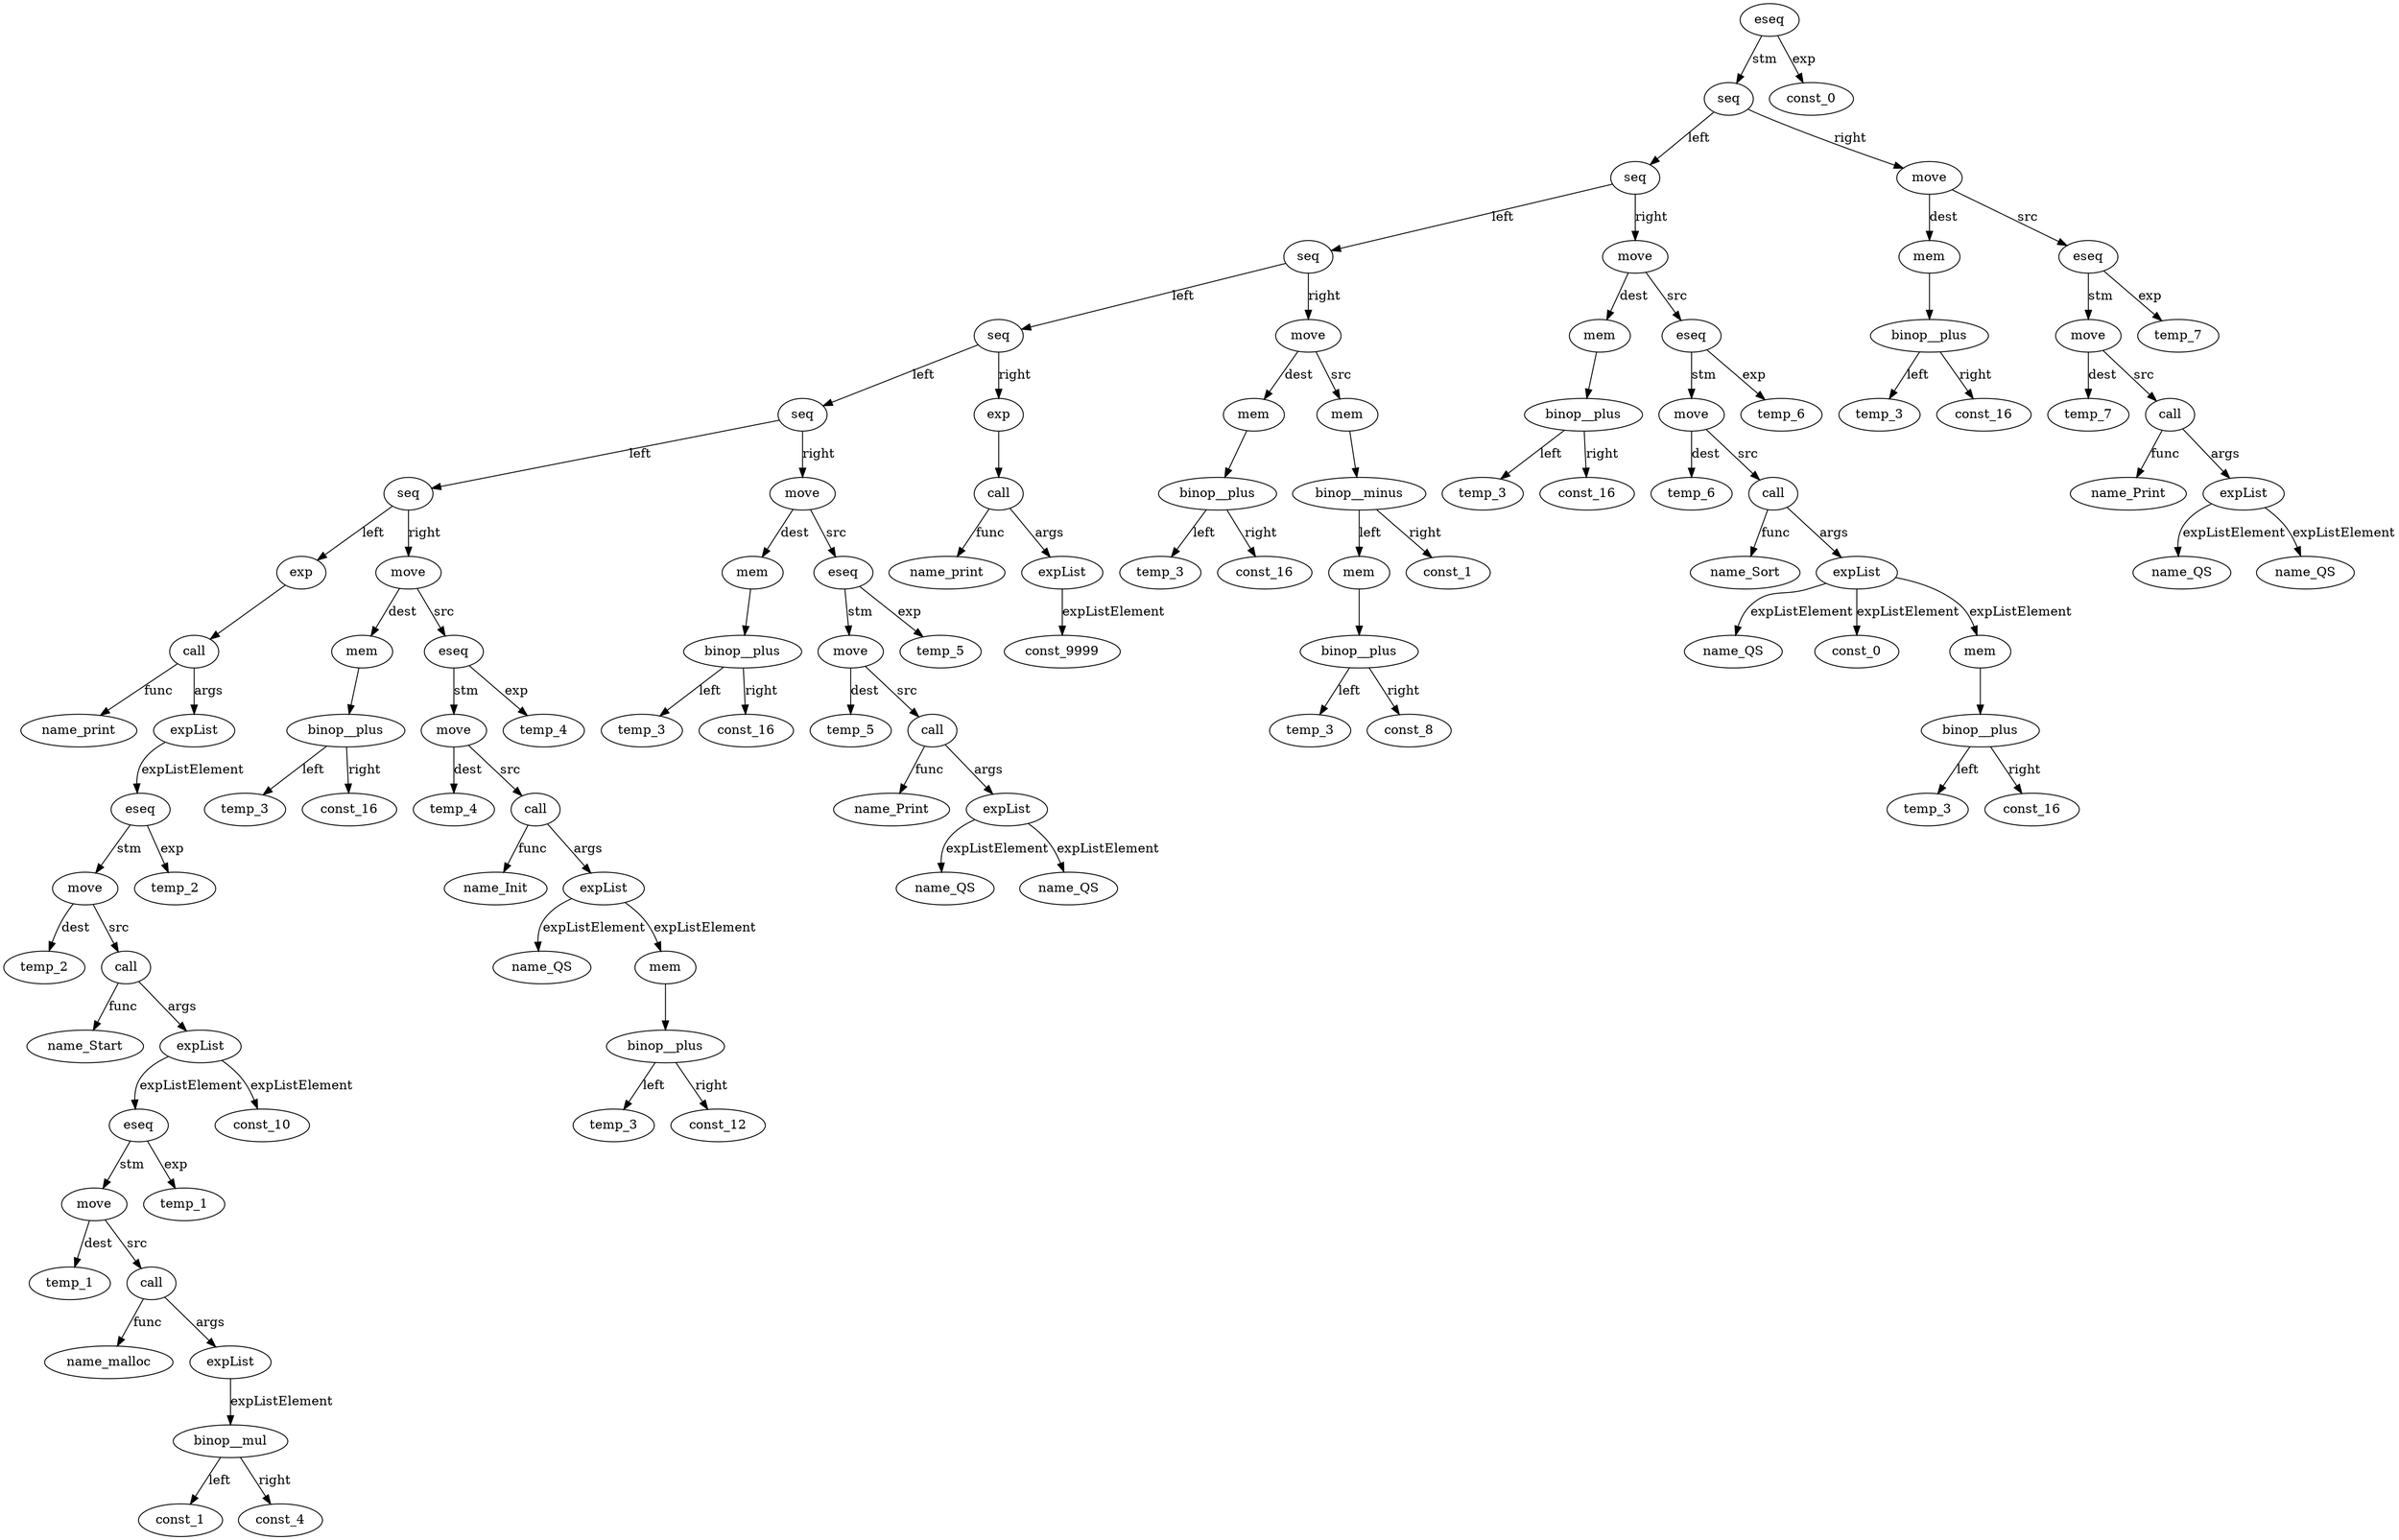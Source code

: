 digraph {
name_print__id_0 [ label="name_print" ]; 
temp_2__id_1 [ label="temp_2" ]; 
name_Start__id_2 [ label="name_Start" ]; 
temp_1__id_3 [ label="temp_1" ]; 
name_malloc__id_4 [ label="name_malloc" ]; 
const_1__id_5 [ label="const_1" ]; 
const_4__id_6 [ label="const_4" ]; 
binop__mul__id_7 [ label="binop__mul" ]; 
binop__mul__id_7 -> const_4__id_6 [ label="right"] ; 
binop__mul__id_7 -> const_1__id_5 [ label="left"] ; 
expList__id_8 [ label="expList" ]; 
expList__id_8 -> binop__mul__id_7 [ label="expListElement"] ; 
call__id_9 [ label="call" ]; 
call__id_9 -> name_malloc__id_4 [ label="func"] ; 
call__id_9 -> expList__id_8 [ label="args"] ; 
move__id_10 [ label="move" ]; 
move__id_10 -> temp_1__id_3 [ label="dest"] ; 
move__id_10 -> call__id_9 [ label="src"] ; 
temp_1__id_11 [ label="temp_1" ]; 
eseq__id_12 [ label="eseq" ]; 
eseq__id_12 -> temp_1__id_11 [ label="exp"] ; 
eseq__id_12 -> move__id_10 [ label="stm"] ; 
const_10__id_13 [ label="const_10" ]; 
expList__id_14 [ label="expList" ]; 
expList__id_14 -> eseq__id_12 [ label="expListElement"] ; 
expList__id_14 -> const_10__id_13 [ label="expListElement"] ; 
call__id_15 [ label="call" ]; 
call__id_15 -> name_Start__id_2 [ label="func"] ; 
call__id_15 -> expList__id_14 [ label="args"] ; 
move__id_16 [ label="move" ]; 
move__id_16 -> temp_2__id_1 [ label="dest"] ; 
move__id_16 -> call__id_15 [ label="src"] ; 
temp_2__id_17 [ label="temp_2" ]; 
eseq__id_18 [ label="eseq" ]; 
eseq__id_18 -> temp_2__id_17 [ label="exp"] ; 
eseq__id_18 -> move__id_16 [ label="stm"] ; 
expList__id_19 [ label="expList" ]; 
expList__id_19 -> eseq__id_18 [ label="expListElement"] ; 
call__id_20 [ label="call" ]; 
call__id_20 -> name_print__id_0 [ label="func"] ; 
call__id_20 -> expList__id_19 [ label="args"] ; 
exp__id_21 [ label="exp" ]; 
exp__id_21 -> call__id_20 ; 
temp_3__id_22 [ label="temp_3" ]; 
const_16__id_23 [ label="const_16" ]; 
binop__plus__id_24 [ label="binop__plus" ]; 
binop__plus__id_24 -> const_16__id_23 [ label="right"] ; 
binop__plus__id_24 -> temp_3__id_22 [ label="left"] ; 
mem__id_25 [ label="mem" ]; 
mem__id_25 -> binop__plus__id_24 ; 
temp_4__id_26 [ label="temp_4" ]; 
name_Init__id_27 [ label="name_Init" ]; 
name_QS__id_28 [ label="name_QS" ]; 
temp_3__id_29 [ label="temp_3" ]; 
const_12__id_30 [ label="const_12" ]; 
binop__plus__id_31 [ label="binop__plus" ]; 
binop__plus__id_31 -> const_12__id_30 [ label="right"] ; 
binop__plus__id_31 -> temp_3__id_29 [ label="left"] ; 
mem__id_32 [ label="mem" ]; 
mem__id_32 -> binop__plus__id_31 ; 
expList__id_33 [ label="expList" ]; 
expList__id_33 -> name_QS__id_28 [ label="expListElement"] ; 
expList__id_33 -> mem__id_32 [ label="expListElement"] ; 
call__id_34 [ label="call" ]; 
call__id_34 -> name_Init__id_27 [ label="func"] ; 
call__id_34 -> expList__id_33 [ label="args"] ; 
move__id_35 [ label="move" ]; 
move__id_35 -> temp_4__id_26 [ label="dest"] ; 
move__id_35 -> call__id_34 [ label="src"] ; 
temp_4__id_36 [ label="temp_4" ]; 
eseq__id_37 [ label="eseq" ]; 
eseq__id_37 -> temp_4__id_36 [ label="exp"] ; 
eseq__id_37 -> move__id_35 [ label="stm"] ; 
move__id_38 [ label="move" ]; 
move__id_38 -> mem__id_25 [ label="dest"] ; 
move__id_38 -> eseq__id_37 [ label="src"] ; 
seq__id_39 [ label="seq" ]; 
seq__id_39 -> exp__id_21 [ label="left"] ; 
seq__id_39 -> move__id_38 [ label="right"] ; 
temp_3__id_40 [ label="temp_3" ]; 
const_16__id_41 [ label="const_16" ]; 
binop__plus__id_42 [ label="binop__plus" ]; 
binop__plus__id_42 -> const_16__id_41 [ label="right"] ; 
binop__plus__id_42 -> temp_3__id_40 [ label="left"] ; 
mem__id_43 [ label="mem" ]; 
mem__id_43 -> binop__plus__id_42 ; 
temp_5__id_44 [ label="temp_5" ]; 
name_Print__id_45 [ label="name_Print" ]; 
name_QS__id_46 [ label="name_QS" ]; 
name_QS__id_47 [ label="name_QS" ]; 
expList__id_48 [ label="expList" ]; 
expList__id_48 -> name_QS__id_46 [ label="expListElement"] ; 
expList__id_48 -> name_QS__id_47 [ label="expListElement"] ; 
call__id_49 [ label="call" ]; 
call__id_49 -> name_Print__id_45 [ label="func"] ; 
call__id_49 -> expList__id_48 [ label="args"] ; 
move__id_50 [ label="move" ]; 
move__id_50 -> temp_5__id_44 [ label="dest"] ; 
move__id_50 -> call__id_49 [ label="src"] ; 
temp_5__id_51 [ label="temp_5" ]; 
eseq__id_52 [ label="eseq" ]; 
eseq__id_52 -> temp_5__id_51 [ label="exp"] ; 
eseq__id_52 -> move__id_50 [ label="stm"] ; 
move__id_53 [ label="move" ]; 
move__id_53 -> mem__id_43 [ label="dest"] ; 
move__id_53 -> eseq__id_52 [ label="src"] ; 
seq__id_54 [ label="seq" ]; 
seq__id_54 -> seq__id_39 [ label="left"] ; 
seq__id_54 -> move__id_53 [ label="right"] ; 
name_print__id_55 [ label="name_print" ]; 
const_9999__id_56 [ label="const_9999" ]; 
expList__id_57 [ label="expList" ]; 
expList__id_57 -> const_9999__id_56 [ label="expListElement"] ; 
call__id_58 [ label="call" ]; 
call__id_58 -> name_print__id_55 [ label="func"] ; 
call__id_58 -> expList__id_57 [ label="args"] ; 
exp__id_59 [ label="exp" ]; 
exp__id_59 -> call__id_58 ; 
seq__id_60 [ label="seq" ]; 
seq__id_60 -> seq__id_54 [ label="left"] ; 
seq__id_60 -> exp__id_59 [ label="right"] ; 
temp_3__id_61 [ label="temp_3" ]; 
const_16__id_62 [ label="const_16" ]; 
binop__plus__id_63 [ label="binop__plus" ]; 
binop__plus__id_63 -> const_16__id_62 [ label="right"] ; 
binop__plus__id_63 -> temp_3__id_61 [ label="left"] ; 
mem__id_64 [ label="mem" ]; 
mem__id_64 -> binop__plus__id_63 ; 
temp_3__id_65 [ label="temp_3" ]; 
const_8__id_66 [ label="const_8" ]; 
binop__plus__id_67 [ label="binop__plus" ]; 
binop__plus__id_67 -> const_8__id_66 [ label="right"] ; 
binop__plus__id_67 -> temp_3__id_65 [ label="left"] ; 
mem__id_68 [ label="mem" ]; 
mem__id_68 -> binop__plus__id_67 ; 
const_1__id_69 [ label="const_1" ]; 
binop__minus__id_70 [ label="binop__minus" ]; 
binop__minus__id_70 -> const_1__id_69 [ label="right"] ; 
binop__minus__id_70 -> mem__id_68 [ label="left"] ; 
mem__id_71 [ label="mem" ]; 
mem__id_71 -> binop__minus__id_70 ; 
move__id_72 [ label="move" ]; 
move__id_72 -> mem__id_64 [ label="dest"] ; 
move__id_72 -> mem__id_71 [ label="src"] ; 
seq__id_73 [ label="seq" ]; 
seq__id_73 -> seq__id_60 [ label="left"] ; 
seq__id_73 -> move__id_72 [ label="right"] ; 
temp_3__id_74 [ label="temp_3" ]; 
const_16__id_75 [ label="const_16" ]; 
binop__plus__id_76 [ label="binop__plus" ]; 
binop__plus__id_76 -> const_16__id_75 [ label="right"] ; 
binop__plus__id_76 -> temp_3__id_74 [ label="left"] ; 
mem__id_77 [ label="mem" ]; 
mem__id_77 -> binop__plus__id_76 ; 
temp_6__id_78 [ label="temp_6" ]; 
name_Sort__id_79 [ label="name_Sort" ]; 
name_QS__id_80 [ label="name_QS" ]; 
const_0__id_81 [ label="const_0" ]; 
temp_3__id_82 [ label="temp_3" ]; 
const_16__id_83 [ label="const_16" ]; 
binop__plus__id_84 [ label="binop__plus" ]; 
binop__plus__id_84 -> const_16__id_83 [ label="right"] ; 
binop__plus__id_84 -> temp_3__id_82 [ label="left"] ; 
mem__id_85 [ label="mem" ]; 
mem__id_85 -> binop__plus__id_84 ; 
expList__id_86 [ label="expList" ]; 
expList__id_86 -> name_QS__id_80 [ label="expListElement"] ; 
expList__id_86 -> const_0__id_81 [ label="expListElement"] ; 
expList__id_86 -> mem__id_85 [ label="expListElement"] ; 
call__id_87 [ label="call" ]; 
call__id_87 -> name_Sort__id_79 [ label="func"] ; 
call__id_87 -> expList__id_86 [ label="args"] ; 
move__id_88 [ label="move" ]; 
move__id_88 -> temp_6__id_78 [ label="dest"] ; 
move__id_88 -> call__id_87 [ label="src"] ; 
temp_6__id_89 [ label="temp_6" ]; 
eseq__id_90 [ label="eseq" ]; 
eseq__id_90 -> temp_6__id_89 [ label="exp"] ; 
eseq__id_90 -> move__id_88 [ label="stm"] ; 
move__id_91 [ label="move" ]; 
move__id_91 -> mem__id_77 [ label="dest"] ; 
move__id_91 -> eseq__id_90 [ label="src"] ; 
seq__id_92 [ label="seq" ]; 
seq__id_92 -> seq__id_73 [ label="left"] ; 
seq__id_92 -> move__id_91 [ label="right"] ; 
temp_3__id_93 [ label="temp_3" ]; 
const_16__id_94 [ label="const_16" ]; 
binop__plus__id_95 [ label="binop__plus" ]; 
binop__plus__id_95 -> const_16__id_94 [ label="right"] ; 
binop__plus__id_95 -> temp_3__id_93 [ label="left"] ; 
mem__id_96 [ label="mem" ]; 
mem__id_96 -> binop__plus__id_95 ; 
temp_7__id_97 [ label="temp_7" ]; 
name_Print__id_98 [ label="name_Print" ]; 
name_QS__id_99 [ label="name_QS" ]; 
name_QS__id_100 [ label="name_QS" ]; 
expList__id_101 [ label="expList" ]; 
expList__id_101 -> name_QS__id_99 [ label="expListElement"] ; 
expList__id_101 -> name_QS__id_100 [ label="expListElement"] ; 
call__id_102 [ label="call" ]; 
call__id_102 -> name_Print__id_98 [ label="func"] ; 
call__id_102 -> expList__id_101 [ label="args"] ; 
move__id_103 [ label="move" ]; 
move__id_103 -> temp_7__id_97 [ label="dest"] ; 
move__id_103 -> call__id_102 [ label="src"] ; 
temp_7__id_104 [ label="temp_7" ]; 
eseq__id_105 [ label="eseq" ]; 
eseq__id_105 -> temp_7__id_104 [ label="exp"] ; 
eseq__id_105 -> move__id_103 [ label="stm"] ; 
move__id_106 [ label="move" ]; 
move__id_106 -> mem__id_96 [ label="dest"] ; 
move__id_106 -> eseq__id_105 [ label="src"] ; 
seq__id_107 [ label="seq" ]; 
seq__id_107 -> seq__id_92 [ label="left"] ; 
seq__id_107 -> move__id_106 [ label="right"] ; 
const_0__id_108 [ label="const_0" ]; 
eseq__id_109 [ label="eseq" ]; 
eseq__id_109 -> const_0__id_108 [ label="exp"] ; 
eseq__id_109 -> seq__id_107 [ label="stm"] ; 

}